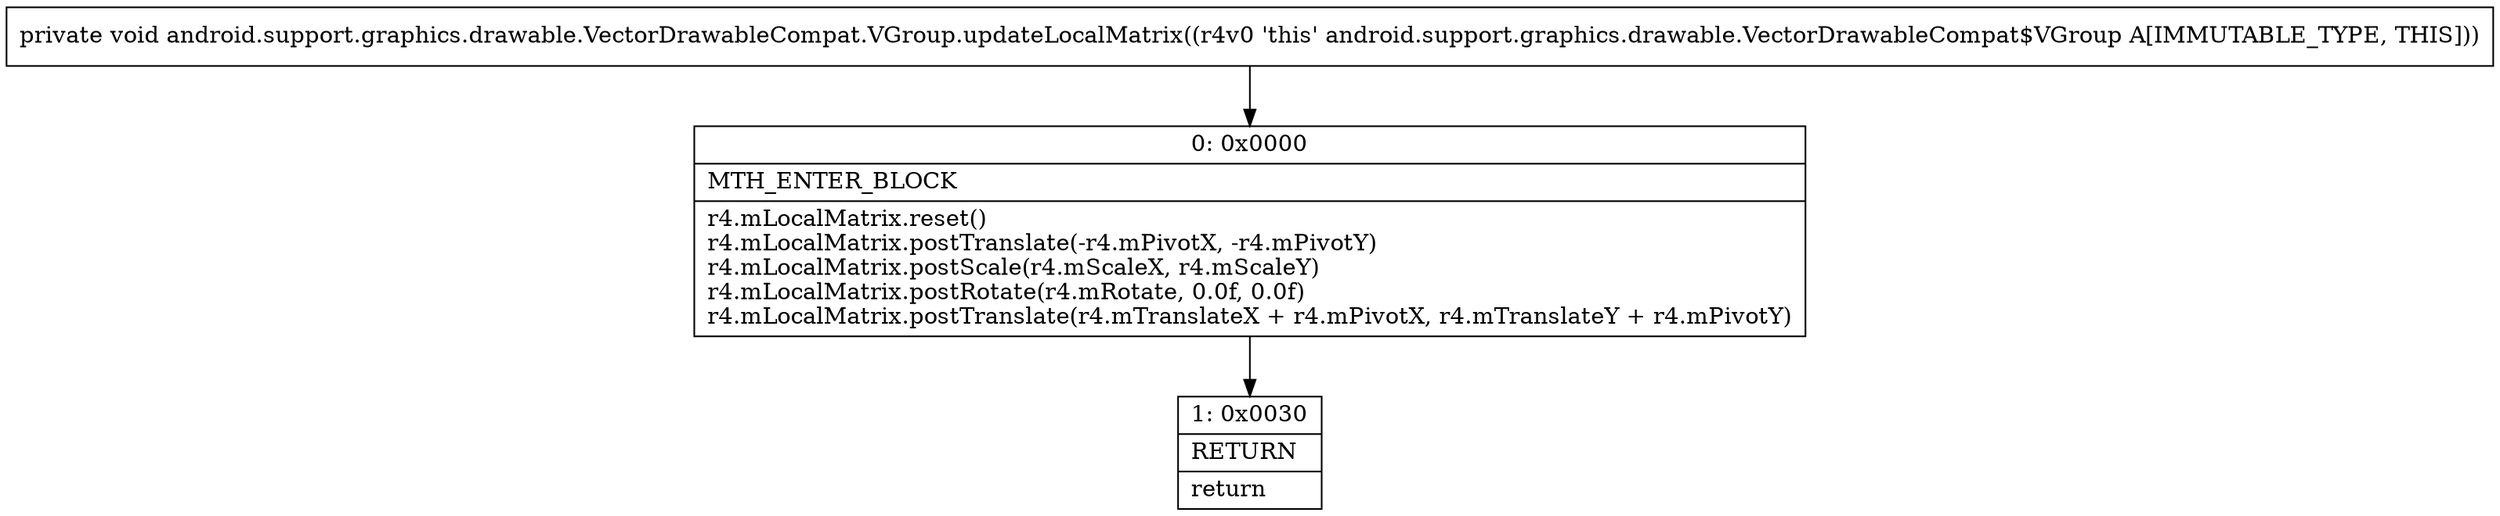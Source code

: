 digraph "CFG forandroid.support.graphics.drawable.VectorDrawableCompat.VGroup.updateLocalMatrix()V" {
Node_0 [shape=record,label="{0\:\ 0x0000|MTH_ENTER_BLOCK\l|r4.mLocalMatrix.reset()\lr4.mLocalMatrix.postTranslate(\-r4.mPivotX, \-r4.mPivotY)\lr4.mLocalMatrix.postScale(r4.mScaleX, r4.mScaleY)\lr4.mLocalMatrix.postRotate(r4.mRotate, 0.0f, 0.0f)\lr4.mLocalMatrix.postTranslate(r4.mTranslateX + r4.mPivotX, r4.mTranslateY + r4.mPivotY)\l}"];
Node_1 [shape=record,label="{1\:\ 0x0030|RETURN\l|return\l}"];
MethodNode[shape=record,label="{private void android.support.graphics.drawable.VectorDrawableCompat.VGroup.updateLocalMatrix((r4v0 'this' android.support.graphics.drawable.VectorDrawableCompat$VGroup A[IMMUTABLE_TYPE, THIS])) }"];
MethodNode -> Node_0;
Node_0 -> Node_1;
}

